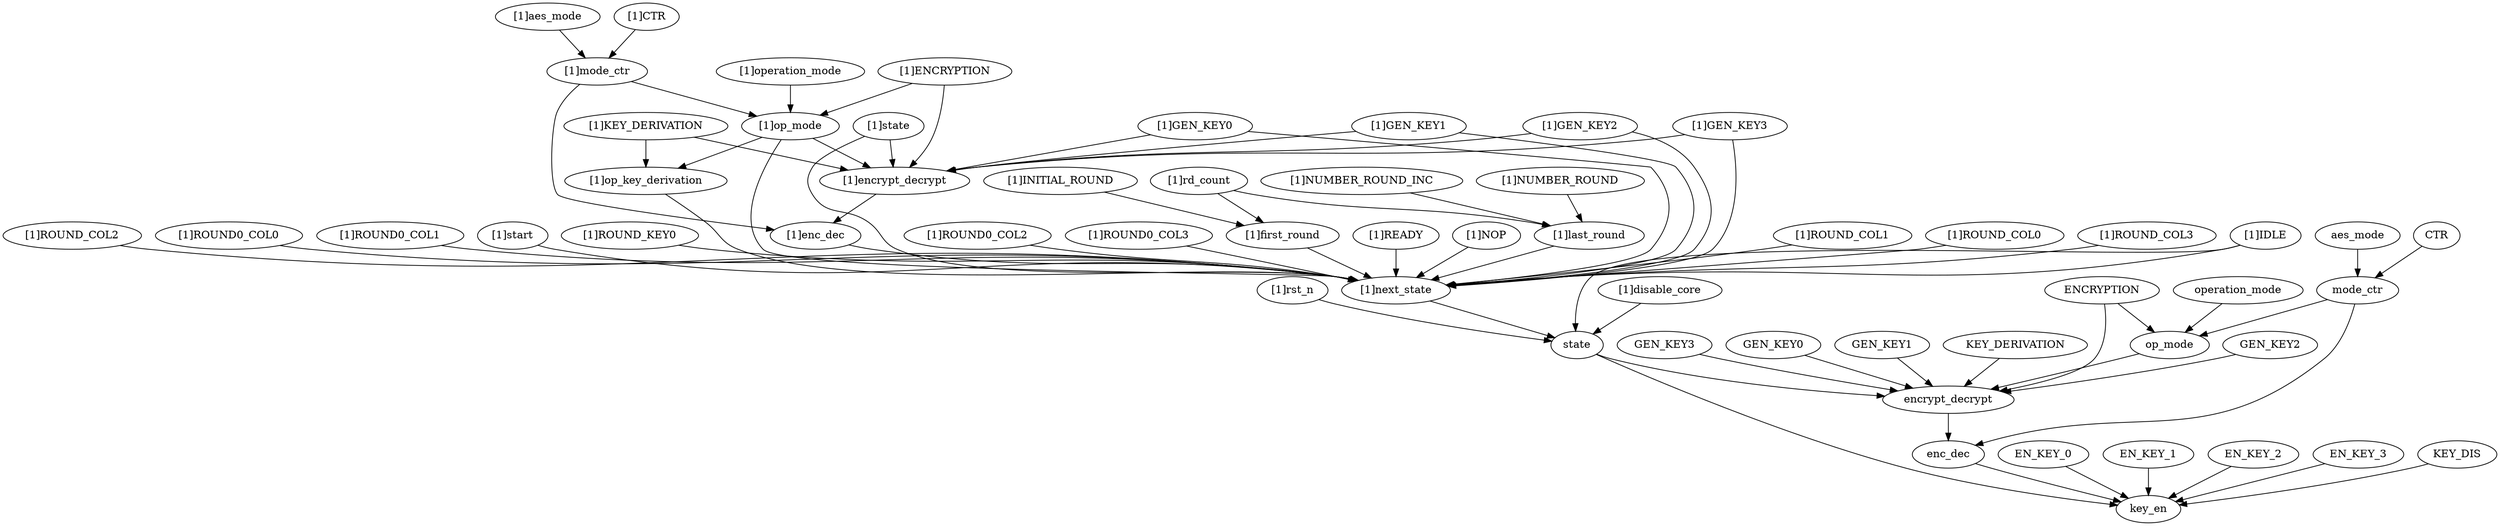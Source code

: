 strict digraph "" {
	"[1]ROUND_COL1"	 [complexity=33,
		importance=0.858640016277,
		rank=0.0260193944326];
	"[1]next_state"	 [complexity=25,
		importance=0.425661509981,
		rank=0.0170264603992];
	"[1]ROUND_COL1" -> "[1]next_state";
	"[1]ROUND_COL0"	 [complexity=37,
		importance=1.28430152626,
		rank=0.034710852061];
	"[1]ROUND_COL0" -> "[1]next_state";
	"[1]ROUND_COL3"	 [complexity=37,
		importance=1.28430152626,
		rank=0.034710852061];
	"[1]ROUND_COL3" -> "[1]next_state";
	"[1]ROUND_COL2"	 [complexity=33,
		importance=0.858640016277,
		rank=0.0260193944326];
	"[1]ROUND_COL2" -> "[1]next_state";
	"[1]ROUND0_COL0"	 [complexity=31,
		importance=0.858640016277,
		rank=0.0276980650412];
	"[1]ROUND0_COL0" -> "[1]next_state";
	"[1]ROUND0_COL1"	 [complexity=33,
		importance=0.858640016277,
		rank=0.0260193944326];
	"[1]ROUND0_COL1" -> "[1]next_state";
	CTR	 [complexity=30,
		importance=0.326999592239,
		rank=0.010899986408];
	mode_ctr	 [complexity=27,
		importance=0.319682595924,
		rank=0.0118400961453];
	CTR -> mode_ctr;
	"[1]start"	 [complexity=26,
		importance=2.5612860562,
		rank=0.0985110021616];
	"[1]start" -> "[1]next_state";
	"[1]ROUND_KEY0"	 [complexity=41,
		importance=1.70996303624,
		rank=0.041706415518];
	"[1]ROUND_KEY0" -> "[1]next_state";
	"[1]aes_mode"	 [complexity=39,
		importance=0.468410093677,
		rank=0.0120105152225];
	"[1]mode_ctr"	 [complexity=36,
		importance=0.461093097362,
		rank=0.0128081415934];
	"[1]aes_mode" -> "[1]mode_ctr";
	"[1]first_round"	 [complexity=26,
		importance=0.862669919884,
		rank=0.0331796123032];
	"[1]first_round" -> "[1]next_state";
	"[1]op_key_derivation"	 [complexity=29,
		importance=0.435026828701,
		rank=0.0150009251276];
	"[1]op_key_derivation" -> "[1]next_state";
	"[1]operation_mode"	 [complexity=36,
		importance=0.455605617145,
		rank=0.0126557115873];
	"[1]op_mode"	 [complexity=32,
		importance=0.44828862083,
		rank=0.0140090194009];
	"[1]operation_mode" -> "[1]op_mode";
	GEN_KEY2	 [complexity=23,
		importance=0.300933323577,
		rank=0.0130840575468];
	encrypt_decrypt	 [complexity=10,
		importance=0.293616327262,
		rank=0.0293616327262];
	GEN_KEY2 -> encrypt_decrypt;
	GEN_KEY3	 [complexity=23,
		importance=0.300933323577,
		rank=0.0130840575468];
	GEN_KEY3 -> encrypt_decrypt;
	GEN_KEY0	 [complexity=23,
		importance=0.300933323577,
		rank=0.0130840575468];
	GEN_KEY0 -> encrypt_decrypt;
	GEN_KEY1	 [complexity=23,
		importance=0.300933323577,
		rank=0.0130840575468];
	GEN_KEY1 -> encrypt_decrypt;
	"[1]IDLE"	 [complexity=31,
		importance=1.28430152626,
		rank=0.0414290814922];
	state	 [complexity=23,
		importance=0.346867674397,
		rank=0.0150812032346];
	"[1]IDLE" -> state;
	"[1]IDLE" -> "[1]next_state";
	KEY_DERIVATION	 [complexity=23,
		importance=0.300933323577,
		rank=0.0130840575468];
	KEY_DERIVATION -> encrypt_decrypt;
	"[1]enc_dec"	 [complexity=67,
		importance=5.12412171161,
		rank=0.0764794285314];
	"[1]mode_ctr" -> "[1]enc_dec";
	"[1]mode_ctr" -> "[1]op_mode";
	"[1]ROUND0_COL2"	 [complexity=33,
		importance=0.858640016277,
		rank=0.0260193944326];
	"[1]ROUND0_COL2" -> "[1]next_state";
	"[1]disable_core"	 [complexity=24,
		importance=0.701052345108,
		rank=0.0292105143795];
	"[1]disable_core" -> state;
	"[1]ROUND0_COL3"	 [complexity=35,
		importance=1.28430152626,
		rank=0.0366943293217];
	"[1]ROUND0_COL3" -> "[1]next_state";
	enc_dec	 [complexity=7,
		importance=0.276798554004,
		rank=0.039542650572];
	key_en	 [complexity=0,
		importance=0.028957218019,
		rank=0.0];
	enc_dec -> key_en;
	"[1]last_round"	 [complexity=32,
		importance=2.14575165007,
		rank=0.0670547390647];
	"[1]last_round" -> "[1]next_state";
	"[1]rd_count"	 [complexity=29,
		importance=0.88515291191,
		rank=0.0305225142038];
	"[1]rd_count" -> "[1]first_round";
	"[1]rd_count" -> "[1]last_round";
	state -> encrypt_decrypt;
	state -> key_en;
	"[1]enc_dec" -> "[1]next_state";
	"[1]encrypt_decrypt"	 [complexity=70,
		importance=5.14093948487,
		rank=0.0734419926409];
	"[1]encrypt_decrypt" -> "[1]enc_dec";
	"[1]READY"	 [complexity=35,
		importance=1.28430152626,
		rank=0.0366943293217];
	"[1]READY" -> "[1]next_state";
	"[1]rst_n"	 [complexity=24,
		importance=1.0479200195,
		rank=0.043663334146];
	"[1]rst_n" -> state;
	EN_KEY_0	 [complexity=5,
		importance=0.0652314323528,
		rank=0.0130462864706];
	EN_KEY_0 -> key_en;
	EN_KEY_1	 [complexity=9,
		importance=0.123145868391,
		rank=0.0136828742657];
	EN_KEY_1 -> key_en;
	EN_KEY_2	 [complexity=8,
		importance=0.123145868391,
		rank=0.0153932335489];
	EN_KEY_2 -> key_en;
	EN_KEY_3	 [complexity=8,
		importance=0.123145868391,
		rank=0.0153932335489];
	EN_KEY_3 -> key_en;
	"[1]INITIAL_ROUND"	 [complexity=29,
		importance=0.869986916199,
		rank=0.0299995488345];
	"[1]INITIAL_ROUND" -> "[1]first_round";
	"[1]NUMBER_ROUND"	 [complexity=37,
		importance=2.15306864638,
		rank=0.0581910444969];
	"[1]NUMBER_ROUND" -> "[1]last_round";
	"[1]next_state" -> state;
	encrypt_decrypt -> enc_dec;
	"[1]CTR"	 [complexity=39,
		importance=0.468410093677,
		rank=0.0120105152225];
	"[1]CTR" -> "[1]mode_ctr";
	"[1]NUMBER_ROUND_INC"	 [complexity=37,
		importance=2.15306864638,
		rank=0.0581910444969];
	"[1]NUMBER_ROUND_INC" -> "[1]last_round";
	mode_ctr -> enc_dec;
	op_mode	 [complexity=23,
		importance=0.306878119391,
		rank=0.0133425269301];
	mode_ctr -> op_mode;
	KEY_DIS	 [complexity=2,
		importance=0.0362742143338,
		rank=0.0181371071669];
	KEY_DIS -> key_en;
	"[1]NOP"	 [complexity=29,
		importance=0.432978506296,
		rank=0.0149302933205];
	"[1]NOP" -> "[1]next_state";
	op_mode -> encrypt_decrypt;
	"[1]state"	 [complexity=83,
		importance=5.194190832,
		rank=0.0625806124337];
	"[1]state" -> "[1]encrypt_decrypt";
	"[1]state" -> "[1]next_state";
	"[1]ENCRYPTION"	 [complexity=36,
		importance=0.455605617145,
		rank=0.0126557115873];
	"[1]ENCRYPTION" -> "[1]encrypt_decrypt";
	"[1]ENCRYPTION" -> "[1]op_mode";
	ENCRYPTION	 [complexity=27,
		importance=0.314195115706,
		rank=0.0116368561373];
	ENCRYPTION -> encrypt_decrypt;
	ENCRYPTION -> op_mode;
	"[1]op_mode" -> "[1]op_key_derivation";
	"[1]op_mode" -> "[1]encrypt_decrypt";
	"[1]op_mode" -> "[1]next_state";
	aes_mode	 [complexity=30,
		importance=0.326999592239,
		rank=0.010899986408];
	aes_mode -> mode_ctr;
	"[1]GEN_KEY0"	 [complexity=83,
		importance=5.14825648118,
		rank=0.0620271865202];
	"[1]GEN_KEY0" -> "[1]encrypt_decrypt";
	"[1]GEN_KEY0" -> "[1]next_state";
	"[1]GEN_KEY1"	 [complexity=83,
		importance=5.14825648118,
		rank=0.0620271865202];
	"[1]GEN_KEY1" -> "[1]encrypt_decrypt";
	"[1]GEN_KEY1" -> "[1]next_state";
	"[1]GEN_KEY2"	 [complexity=83,
		importance=5.14825648118,
		rank=0.0620271865202];
	"[1]GEN_KEY2" -> "[1]encrypt_decrypt";
	"[1]GEN_KEY2" -> "[1]next_state";
	"[1]GEN_KEY3"	 [complexity=83,
		importance=5.14825648118,
		rank=0.0620271865202];
	"[1]GEN_KEY3" -> "[1]encrypt_decrypt";
	"[1]GEN_KEY3" -> "[1]next_state";
	operation_mode	 [complexity=27,
		importance=0.314195115706,
		rank=0.0116368561373];
	operation_mode -> op_mode;
	"[1]KEY_DERIVATION"	 [complexity=32,
		importance=0.442343825015,
		rank=0.0138232445317];
	"[1]KEY_DERIVATION" -> "[1]op_key_derivation";
	"[1]KEY_DERIVATION" -> "[1]encrypt_decrypt";
}
